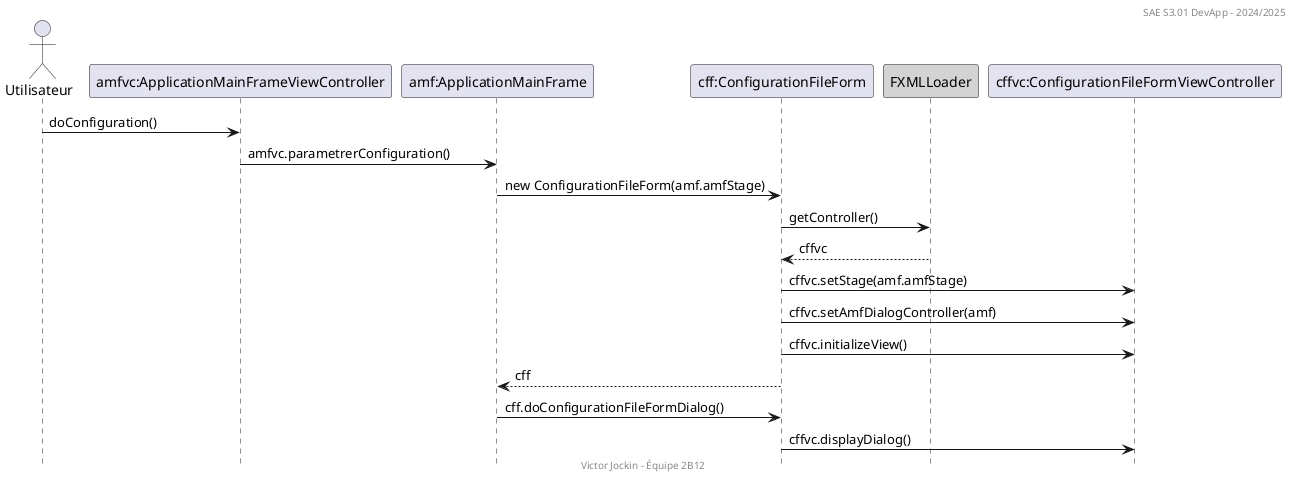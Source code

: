 @startuml
header SAE S3.01 DevApp - 2024/2025
actor Utilisateur as u
participant "amfvc:ApplicationMainFrameViewController" as amfvc
participant "amf:ApplicationMainFrame" as amf
participant "cff:ConfigurationFileForm" as cff
participant FXMLLoader as fl #lightgrey
participant "cffvc:ConfigurationFileFormViewController" as cffvc
u -> amfvc : doConfiguration()
amfvc -> amf : amfvc.parametrerConfiguration()
amf -> cff : new ConfigurationFileForm(amf.amfStage)
cff -> fl : getController()
cff <-- fl : cffvc
cff -> cffvc : cffvc.setStage(amf.amfStage)
cff -> cffvc : cffvc.setAmfDialogController(amf)
cff -> cffvc : cffvc.initializeView()
amf <-- cff : cff
amf -> cff : cff.doConfigurationFileFormDialog()
cff -> cffvc : cffvc.displayDialog()
hide footbox
footer Victor Jockin - Équipe 2B12
@enduml